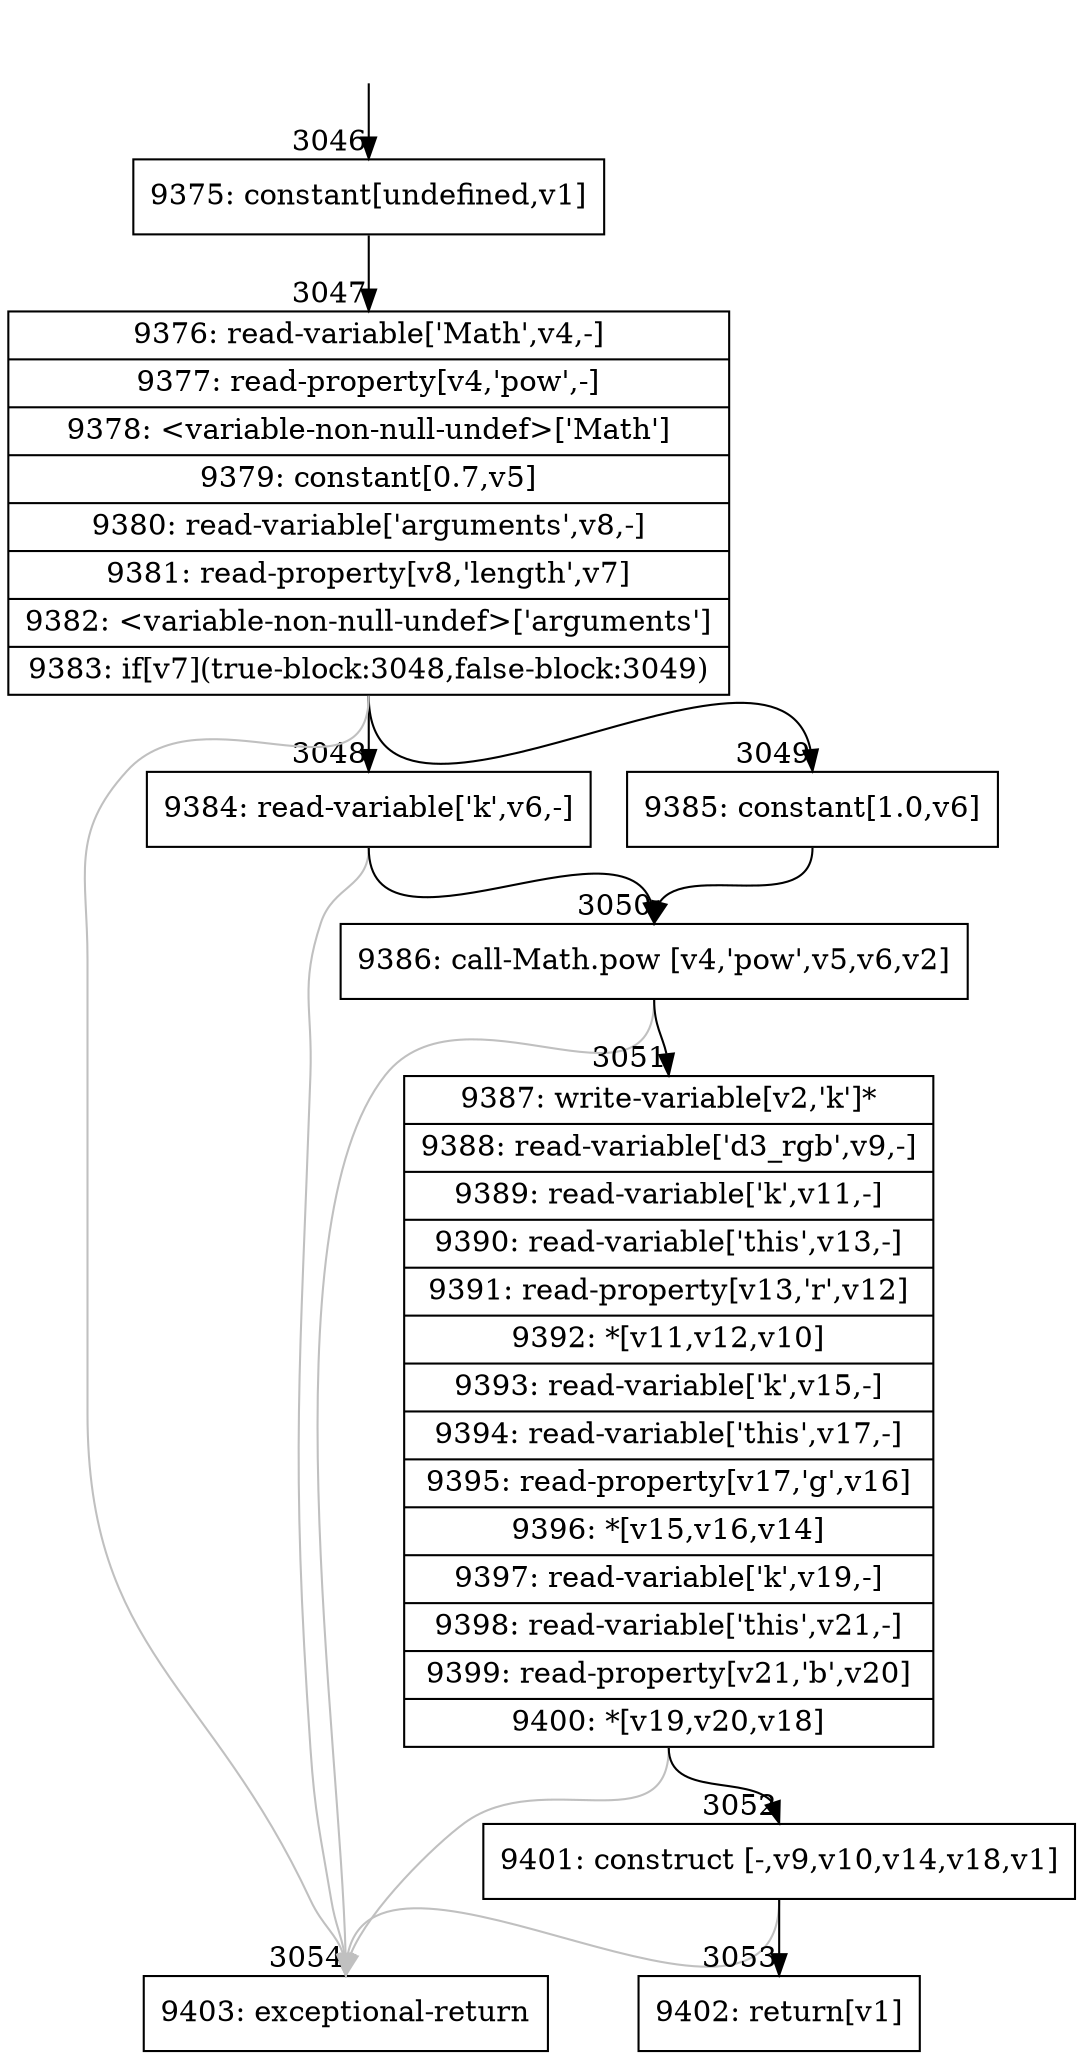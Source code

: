 digraph {
rankdir="TD"
BB_entry286[shape=none,label=""];
BB_entry286 -> BB3046 [tailport=s, headport=n, headlabel="    3046"]
BB3046 [shape=record label="{9375: constant[undefined,v1]}" ] 
BB3046 -> BB3047 [tailport=s, headport=n, headlabel="      3047"]
BB3047 [shape=record label="{9376: read-variable['Math',v4,-]|9377: read-property[v4,'pow',-]|9378: \<variable-non-null-undef\>['Math']|9379: constant[0.7,v5]|9380: read-variable['arguments',v8,-]|9381: read-property[v8,'length',v7]|9382: \<variable-non-null-undef\>['arguments']|9383: if[v7](true-block:3048,false-block:3049)}" ] 
BB3047 -> BB3048 [tailport=s, headport=n, headlabel="      3048"]
BB3047 -> BB3049 [tailport=s, headport=n, headlabel="      3049"]
BB3047 -> BB3054 [tailport=s, headport=n, color=gray, headlabel="      3054"]
BB3048 [shape=record label="{9384: read-variable['k',v6,-]}" ] 
BB3048 -> BB3050 [tailport=s, headport=n, headlabel="      3050"]
BB3048 -> BB3054 [tailport=s, headport=n, color=gray]
BB3049 [shape=record label="{9385: constant[1.0,v6]}" ] 
BB3049 -> BB3050 [tailport=s, headport=n]
BB3050 [shape=record label="{9386: call-Math.pow [v4,'pow',v5,v6,v2]}" ] 
BB3050 -> BB3051 [tailport=s, headport=n, headlabel="      3051"]
BB3050 -> BB3054 [tailport=s, headport=n, color=gray]
BB3051 [shape=record label="{9387: write-variable[v2,'k']*|9388: read-variable['d3_rgb',v9,-]|9389: read-variable['k',v11,-]|9390: read-variable['this',v13,-]|9391: read-property[v13,'r',v12]|9392: *[v11,v12,v10]|9393: read-variable['k',v15,-]|9394: read-variable['this',v17,-]|9395: read-property[v17,'g',v16]|9396: *[v15,v16,v14]|9397: read-variable['k',v19,-]|9398: read-variable['this',v21,-]|9399: read-property[v21,'b',v20]|9400: *[v19,v20,v18]}" ] 
BB3051 -> BB3052 [tailport=s, headport=n, headlabel="      3052"]
BB3051 -> BB3054 [tailport=s, headport=n, color=gray]
BB3052 [shape=record label="{9401: construct [-,v9,v10,v14,v18,v1]}" ] 
BB3052 -> BB3053 [tailport=s, headport=n, headlabel="      3053"]
BB3052 -> BB3054 [tailport=s, headport=n, color=gray]
BB3053 [shape=record label="{9402: return[v1]}" ] 
BB3054 [shape=record label="{9403: exceptional-return}" ] 
//#$~ 1690
}
